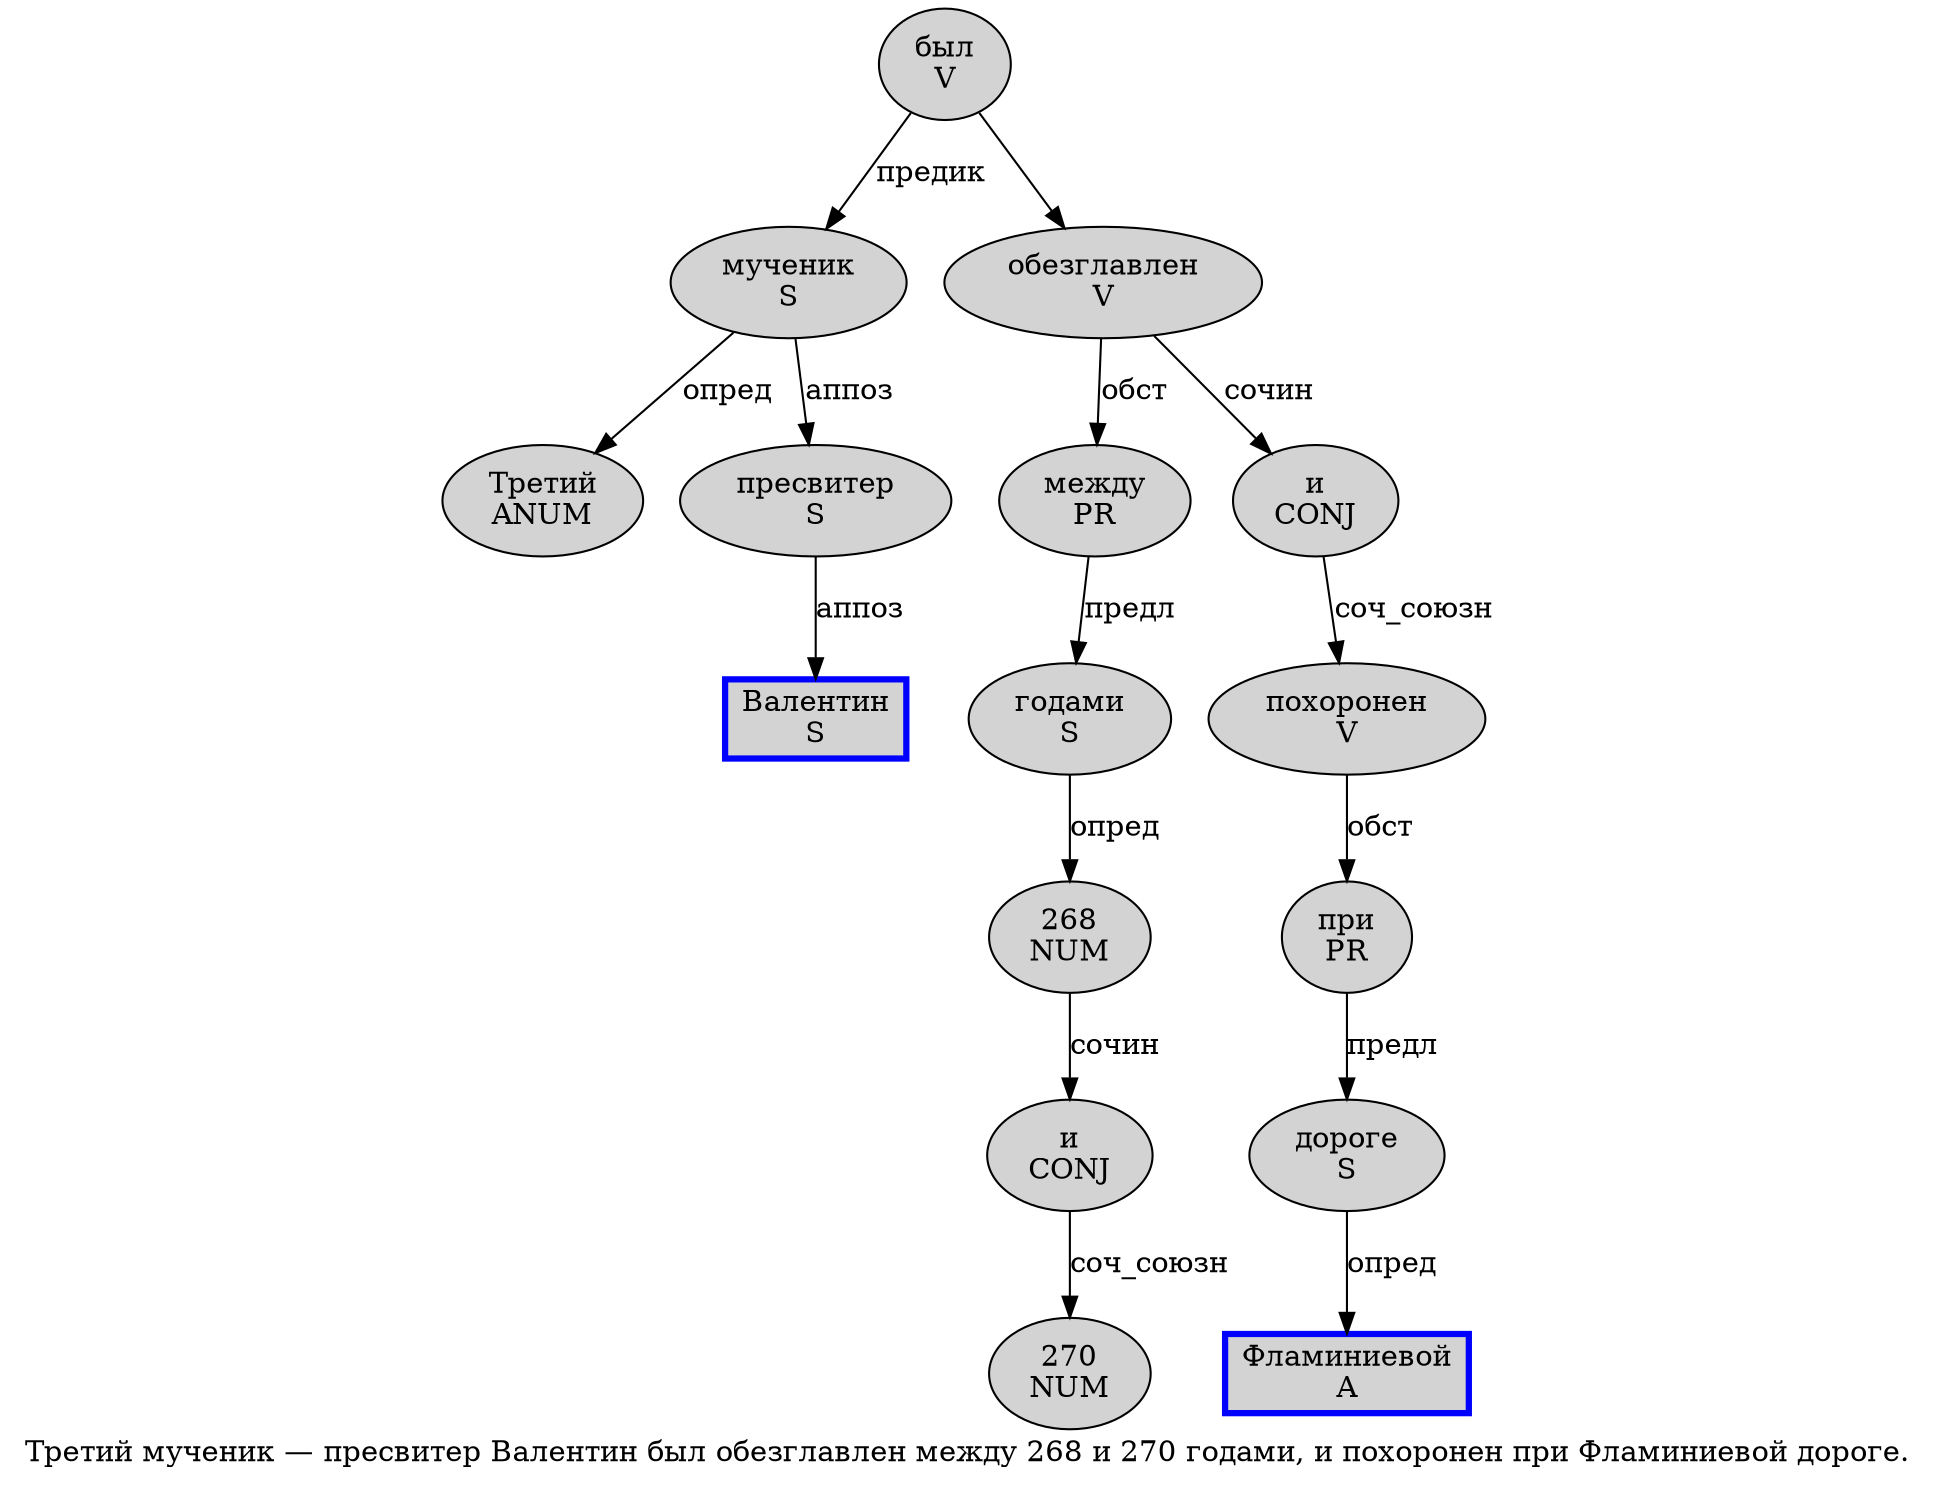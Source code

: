 digraph SENTENCE_1475 {
	graph [label="Третий мученик — пресвитер Валентин был обезглавлен между 268 и 270 годами, и похоронен при Фламиниевой дороге."]
	node [style=filled]
		0 [label="Третий
ANUM" color="" fillcolor=lightgray penwidth=1 shape=ellipse]
		1 [label="мученик
S" color="" fillcolor=lightgray penwidth=1 shape=ellipse]
		3 [label="пресвитер
S" color="" fillcolor=lightgray penwidth=1 shape=ellipse]
		4 [label="Валентин
S" color=blue fillcolor=lightgray penwidth=3 shape=box]
		5 [label="был
V" color="" fillcolor=lightgray penwidth=1 shape=ellipse]
		6 [label="обезглавлен
V" color="" fillcolor=lightgray penwidth=1 shape=ellipse]
		7 [label="между
PR" color="" fillcolor=lightgray penwidth=1 shape=ellipse]
		8 [label="268
NUM" color="" fillcolor=lightgray penwidth=1 shape=ellipse]
		9 [label="и
CONJ" color="" fillcolor=lightgray penwidth=1 shape=ellipse]
		10 [label="270
NUM" color="" fillcolor=lightgray penwidth=1 shape=ellipse]
		11 [label="годами
S" color="" fillcolor=lightgray penwidth=1 shape=ellipse]
		13 [label="и
CONJ" color="" fillcolor=lightgray penwidth=1 shape=ellipse]
		14 [label="похоронен
V" color="" fillcolor=lightgray penwidth=1 shape=ellipse]
		15 [label="при
PR" color="" fillcolor=lightgray penwidth=1 shape=ellipse]
		16 [label="Фламиниевой
A" color=blue fillcolor=lightgray penwidth=3 shape=box]
		17 [label="дороге
S" color="" fillcolor=lightgray penwidth=1 shape=ellipse]
			11 -> 8 [label="опред"]
			9 -> 10 [label="соч_союзн"]
			14 -> 15 [label="обст"]
			6 -> 7 [label="обст"]
			6 -> 13 [label="сочин"]
			1 -> 0 [label="опред"]
			1 -> 3 [label="аппоз"]
			13 -> 14 [label="соч_союзн"]
			7 -> 11 [label="предл"]
			3 -> 4 [label="аппоз"]
			15 -> 17 [label="предл"]
			5 -> 1 [label="предик"]
			5 -> 6
			17 -> 16 [label="опред"]
			8 -> 9 [label="сочин"]
}